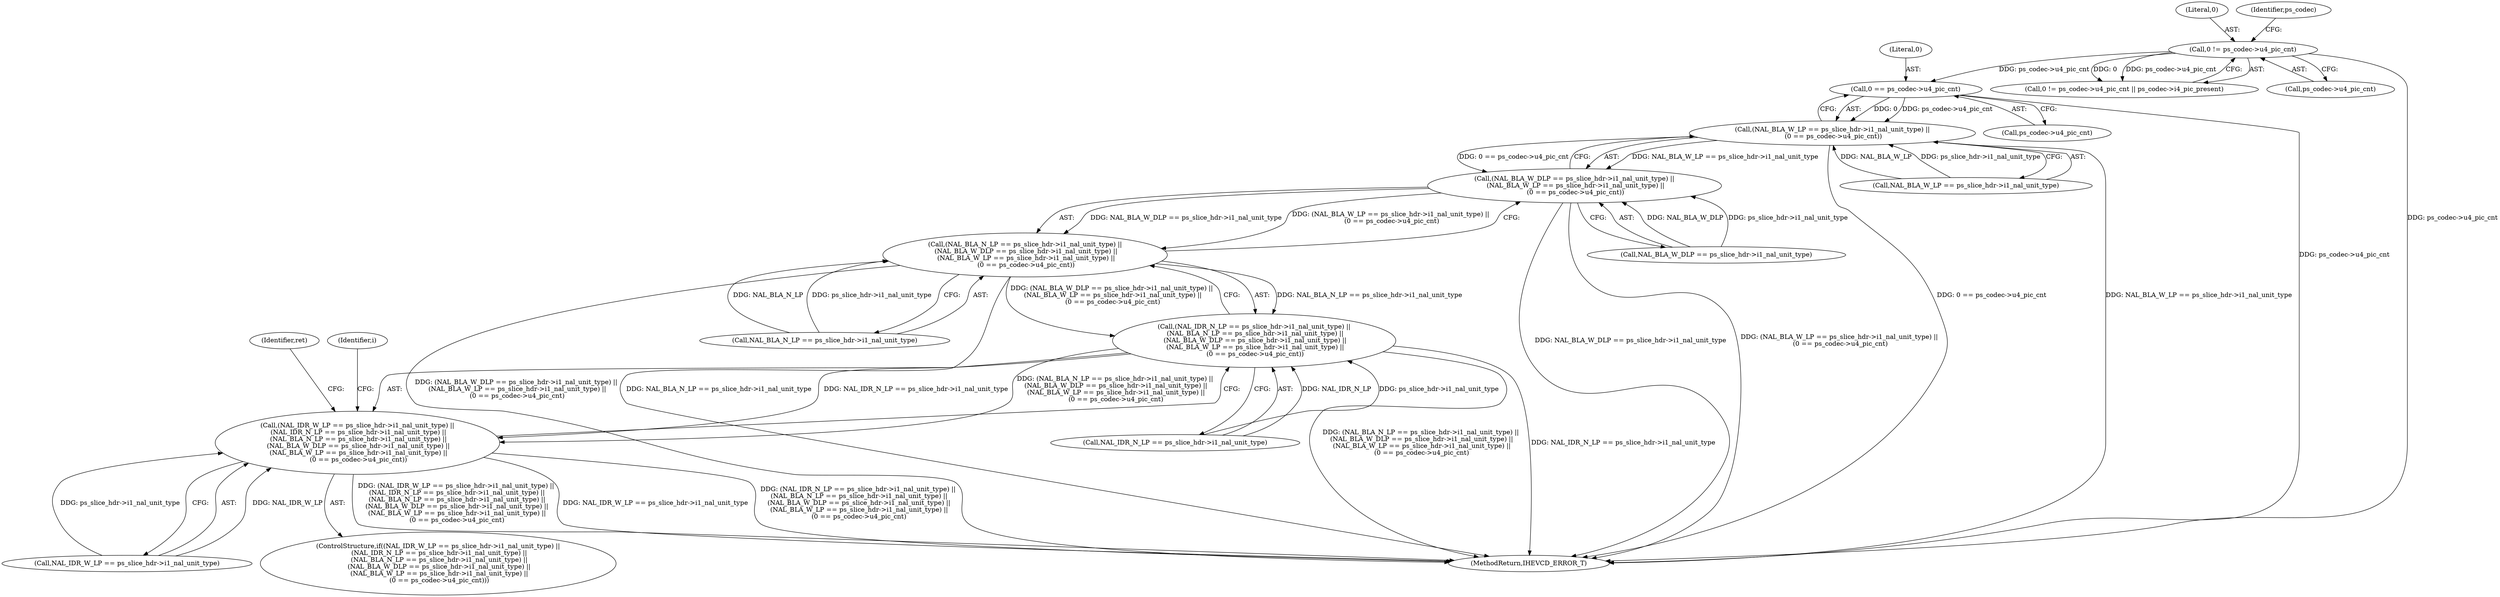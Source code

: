 digraph "0_Android_913d9e8d93d6b81bb8eac3fc2c1426651f5b259d@pointer" {
"1002060" [label="(Call,0 == ps_codec->u4_pic_cnt)"];
"1000287" [label="(Call,0 != ps_codec->u4_pic_cnt)"];
"1002054" [label="(Call,(NAL_BLA_W_LP == ps_slice_hdr->i1_nal_unit_type) ||\n (0 == ps_codec->u4_pic_cnt))"];
"1002048" [label="(Call,(NAL_BLA_W_DLP == ps_slice_hdr->i1_nal_unit_type) ||\n (NAL_BLA_W_LP == ps_slice_hdr->i1_nal_unit_type) ||\n (0 == ps_codec->u4_pic_cnt))"];
"1002042" [label="(Call,(NAL_BLA_N_LP == ps_slice_hdr->i1_nal_unit_type) ||\n (NAL_BLA_W_DLP == ps_slice_hdr->i1_nal_unit_type) ||\n (NAL_BLA_W_LP == ps_slice_hdr->i1_nal_unit_type) ||\n (0 == ps_codec->u4_pic_cnt))"];
"1002036" [label="(Call,(NAL_IDR_N_LP == ps_slice_hdr->i1_nal_unit_type) ||\n (NAL_BLA_N_LP == ps_slice_hdr->i1_nal_unit_type) ||\n (NAL_BLA_W_DLP == ps_slice_hdr->i1_nal_unit_type) ||\n (NAL_BLA_W_LP == ps_slice_hdr->i1_nal_unit_type) ||\n (0 == ps_codec->u4_pic_cnt))"];
"1002030" [label="(Call,(NAL_IDR_W_LP == ps_slice_hdr->i1_nal_unit_type) ||\n (NAL_IDR_N_LP == ps_slice_hdr->i1_nal_unit_type) ||\n (NAL_BLA_N_LP == ps_slice_hdr->i1_nal_unit_type) ||\n (NAL_BLA_W_DLP == ps_slice_hdr->i1_nal_unit_type) ||\n (NAL_BLA_W_LP == ps_slice_hdr->i1_nal_unit_type) ||\n (0 == ps_codec->u4_pic_cnt))"];
"1002061" [label="(Literal,0)"];
"1002062" [label="(Call,ps_codec->u4_pic_cnt)"];
"1002037" [label="(Call,NAL_IDR_N_LP == ps_slice_hdr->i1_nal_unit_type)"];
"1002620" [label="(MethodReturn,IHEVCD_ERROR_T)"];
"1000288" [label="(Literal,0)"];
"1000286" [label="(Call,0 != ps_codec->u4_pic_cnt || ps_codec->i4_pic_present)"];
"1002060" [label="(Call,0 == ps_codec->u4_pic_cnt)"];
"1000293" [label="(Identifier,ps_codec)"];
"1002042" [label="(Call,(NAL_BLA_N_LP == ps_slice_hdr->i1_nal_unit_type) ||\n (NAL_BLA_W_DLP == ps_slice_hdr->i1_nal_unit_type) ||\n (NAL_BLA_W_LP == ps_slice_hdr->i1_nal_unit_type) ||\n (0 == ps_codec->u4_pic_cnt))"];
"1002036" [label="(Call,(NAL_IDR_N_LP == ps_slice_hdr->i1_nal_unit_type) ||\n (NAL_BLA_N_LP == ps_slice_hdr->i1_nal_unit_type) ||\n (NAL_BLA_W_DLP == ps_slice_hdr->i1_nal_unit_type) ||\n (NAL_BLA_W_LP == ps_slice_hdr->i1_nal_unit_type) ||\n (0 == ps_codec->u4_pic_cnt))"];
"1002200" [label="(Identifier,ret)"];
"1002054" [label="(Call,(NAL_BLA_W_LP == ps_slice_hdr->i1_nal_unit_type) ||\n (0 == ps_codec->u4_pic_cnt))"];
"1002068" [label="(Identifier,i)"];
"1002048" [label="(Call,(NAL_BLA_W_DLP == ps_slice_hdr->i1_nal_unit_type) ||\n (NAL_BLA_W_LP == ps_slice_hdr->i1_nal_unit_type) ||\n (0 == ps_codec->u4_pic_cnt))"];
"1002049" [label="(Call,NAL_BLA_W_DLP == ps_slice_hdr->i1_nal_unit_type)"];
"1002055" [label="(Call,NAL_BLA_W_LP == ps_slice_hdr->i1_nal_unit_type)"];
"1000287" [label="(Call,0 != ps_codec->u4_pic_cnt)"];
"1002030" [label="(Call,(NAL_IDR_W_LP == ps_slice_hdr->i1_nal_unit_type) ||\n (NAL_IDR_N_LP == ps_slice_hdr->i1_nal_unit_type) ||\n (NAL_BLA_N_LP == ps_slice_hdr->i1_nal_unit_type) ||\n (NAL_BLA_W_DLP == ps_slice_hdr->i1_nal_unit_type) ||\n (NAL_BLA_W_LP == ps_slice_hdr->i1_nal_unit_type) ||\n (0 == ps_codec->u4_pic_cnt))"];
"1000289" [label="(Call,ps_codec->u4_pic_cnt)"];
"1002043" [label="(Call,NAL_BLA_N_LP == ps_slice_hdr->i1_nal_unit_type)"];
"1002031" [label="(Call,NAL_IDR_W_LP == ps_slice_hdr->i1_nal_unit_type)"];
"1002029" [label="(ControlStructure,if((NAL_IDR_W_LP == ps_slice_hdr->i1_nal_unit_type) ||\n (NAL_IDR_N_LP == ps_slice_hdr->i1_nal_unit_type) ||\n (NAL_BLA_N_LP == ps_slice_hdr->i1_nal_unit_type) ||\n (NAL_BLA_W_DLP == ps_slice_hdr->i1_nal_unit_type) ||\n (NAL_BLA_W_LP == ps_slice_hdr->i1_nal_unit_type) ||\n (0 == ps_codec->u4_pic_cnt)))"];
"1002060" -> "1002054"  [label="AST: "];
"1002060" -> "1002062"  [label="CFG: "];
"1002061" -> "1002060"  [label="AST: "];
"1002062" -> "1002060"  [label="AST: "];
"1002054" -> "1002060"  [label="CFG: "];
"1002060" -> "1002620"  [label="DDG: ps_codec->u4_pic_cnt"];
"1002060" -> "1002054"  [label="DDG: 0"];
"1002060" -> "1002054"  [label="DDG: ps_codec->u4_pic_cnt"];
"1000287" -> "1002060"  [label="DDG: ps_codec->u4_pic_cnt"];
"1000287" -> "1000286"  [label="AST: "];
"1000287" -> "1000289"  [label="CFG: "];
"1000288" -> "1000287"  [label="AST: "];
"1000289" -> "1000287"  [label="AST: "];
"1000293" -> "1000287"  [label="CFG: "];
"1000286" -> "1000287"  [label="CFG: "];
"1000287" -> "1002620"  [label="DDG: ps_codec->u4_pic_cnt"];
"1000287" -> "1000286"  [label="DDG: 0"];
"1000287" -> "1000286"  [label="DDG: ps_codec->u4_pic_cnt"];
"1002054" -> "1002048"  [label="AST: "];
"1002054" -> "1002055"  [label="CFG: "];
"1002055" -> "1002054"  [label="AST: "];
"1002048" -> "1002054"  [label="CFG: "];
"1002054" -> "1002620"  [label="DDG: 0 == ps_codec->u4_pic_cnt"];
"1002054" -> "1002620"  [label="DDG: NAL_BLA_W_LP == ps_slice_hdr->i1_nal_unit_type"];
"1002054" -> "1002048"  [label="DDG: NAL_BLA_W_LP == ps_slice_hdr->i1_nal_unit_type"];
"1002054" -> "1002048"  [label="DDG: 0 == ps_codec->u4_pic_cnt"];
"1002055" -> "1002054"  [label="DDG: NAL_BLA_W_LP"];
"1002055" -> "1002054"  [label="DDG: ps_slice_hdr->i1_nal_unit_type"];
"1002048" -> "1002042"  [label="AST: "];
"1002048" -> "1002049"  [label="CFG: "];
"1002049" -> "1002048"  [label="AST: "];
"1002042" -> "1002048"  [label="CFG: "];
"1002048" -> "1002620"  [label="DDG: NAL_BLA_W_DLP == ps_slice_hdr->i1_nal_unit_type"];
"1002048" -> "1002620"  [label="DDG: (NAL_BLA_W_LP == ps_slice_hdr->i1_nal_unit_type) ||\n (0 == ps_codec->u4_pic_cnt)"];
"1002048" -> "1002042"  [label="DDG: NAL_BLA_W_DLP == ps_slice_hdr->i1_nal_unit_type"];
"1002048" -> "1002042"  [label="DDG: (NAL_BLA_W_LP == ps_slice_hdr->i1_nal_unit_type) ||\n (0 == ps_codec->u4_pic_cnt)"];
"1002049" -> "1002048"  [label="DDG: NAL_BLA_W_DLP"];
"1002049" -> "1002048"  [label="DDG: ps_slice_hdr->i1_nal_unit_type"];
"1002042" -> "1002036"  [label="AST: "];
"1002042" -> "1002043"  [label="CFG: "];
"1002043" -> "1002042"  [label="AST: "];
"1002036" -> "1002042"  [label="CFG: "];
"1002042" -> "1002620"  [label="DDG: (NAL_BLA_W_DLP == ps_slice_hdr->i1_nal_unit_type) ||\n (NAL_BLA_W_LP == ps_slice_hdr->i1_nal_unit_type) ||\n (0 == ps_codec->u4_pic_cnt)"];
"1002042" -> "1002620"  [label="DDG: NAL_BLA_N_LP == ps_slice_hdr->i1_nal_unit_type"];
"1002042" -> "1002036"  [label="DDG: NAL_BLA_N_LP == ps_slice_hdr->i1_nal_unit_type"];
"1002042" -> "1002036"  [label="DDG: (NAL_BLA_W_DLP == ps_slice_hdr->i1_nal_unit_type) ||\n (NAL_BLA_W_LP == ps_slice_hdr->i1_nal_unit_type) ||\n (0 == ps_codec->u4_pic_cnt)"];
"1002043" -> "1002042"  [label="DDG: NAL_BLA_N_LP"];
"1002043" -> "1002042"  [label="DDG: ps_slice_hdr->i1_nal_unit_type"];
"1002036" -> "1002030"  [label="AST: "];
"1002036" -> "1002037"  [label="CFG: "];
"1002037" -> "1002036"  [label="AST: "];
"1002030" -> "1002036"  [label="CFG: "];
"1002036" -> "1002620"  [label="DDG: (NAL_BLA_N_LP == ps_slice_hdr->i1_nal_unit_type) ||\n (NAL_BLA_W_DLP == ps_slice_hdr->i1_nal_unit_type) ||\n (NAL_BLA_W_LP == ps_slice_hdr->i1_nal_unit_type) ||\n (0 == ps_codec->u4_pic_cnt)"];
"1002036" -> "1002620"  [label="DDG: NAL_IDR_N_LP == ps_slice_hdr->i1_nal_unit_type"];
"1002036" -> "1002030"  [label="DDG: NAL_IDR_N_LP == ps_slice_hdr->i1_nal_unit_type"];
"1002036" -> "1002030"  [label="DDG: (NAL_BLA_N_LP == ps_slice_hdr->i1_nal_unit_type) ||\n (NAL_BLA_W_DLP == ps_slice_hdr->i1_nal_unit_type) ||\n (NAL_BLA_W_LP == ps_slice_hdr->i1_nal_unit_type) ||\n (0 == ps_codec->u4_pic_cnt)"];
"1002037" -> "1002036"  [label="DDG: NAL_IDR_N_LP"];
"1002037" -> "1002036"  [label="DDG: ps_slice_hdr->i1_nal_unit_type"];
"1002030" -> "1002029"  [label="AST: "];
"1002030" -> "1002031"  [label="CFG: "];
"1002031" -> "1002030"  [label="AST: "];
"1002068" -> "1002030"  [label="CFG: "];
"1002200" -> "1002030"  [label="CFG: "];
"1002030" -> "1002620"  [label="DDG: (NAL_IDR_N_LP == ps_slice_hdr->i1_nal_unit_type) ||\n (NAL_BLA_N_LP == ps_slice_hdr->i1_nal_unit_type) ||\n (NAL_BLA_W_DLP == ps_slice_hdr->i1_nal_unit_type) ||\n (NAL_BLA_W_LP == ps_slice_hdr->i1_nal_unit_type) ||\n (0 == ps_codec->u4_pic_cnt)"];
"1002030" -> "1002620"  [label="DDG: (NAL_IDR_W_LP == ps_slice_hdr->i1_nal_unit_type) ||\n (NAL_IDR_N_LP == ps_slice_hdr->i1_nal_unit_type) ||\n (NAL_BLA_N_LP == ps_slice_hdr->i1_nal_unit_type) ||\n (NAL_BLA_W_DLP == ps_slice_hdr->i1_nal_unit_type) ||\n (NAL_BLA_W_LP == ps_slice_hdr->i1_nal_unit_type) ||\n (0 == ps_codec->u4_pic_cnt)"];
"1002030" -> "1002620"  [label="DDG: NAL_IDR_W_LP == ps_slice_hdr->i1_nal_unit_type"];
"1002031" -> "1002030"  [label="DDG: NAL_IDR_W_LP"];
"1002031" -> "1002030"  [label="DDG: ps_slice_hdr->i1_nal_unit_type"];
}
